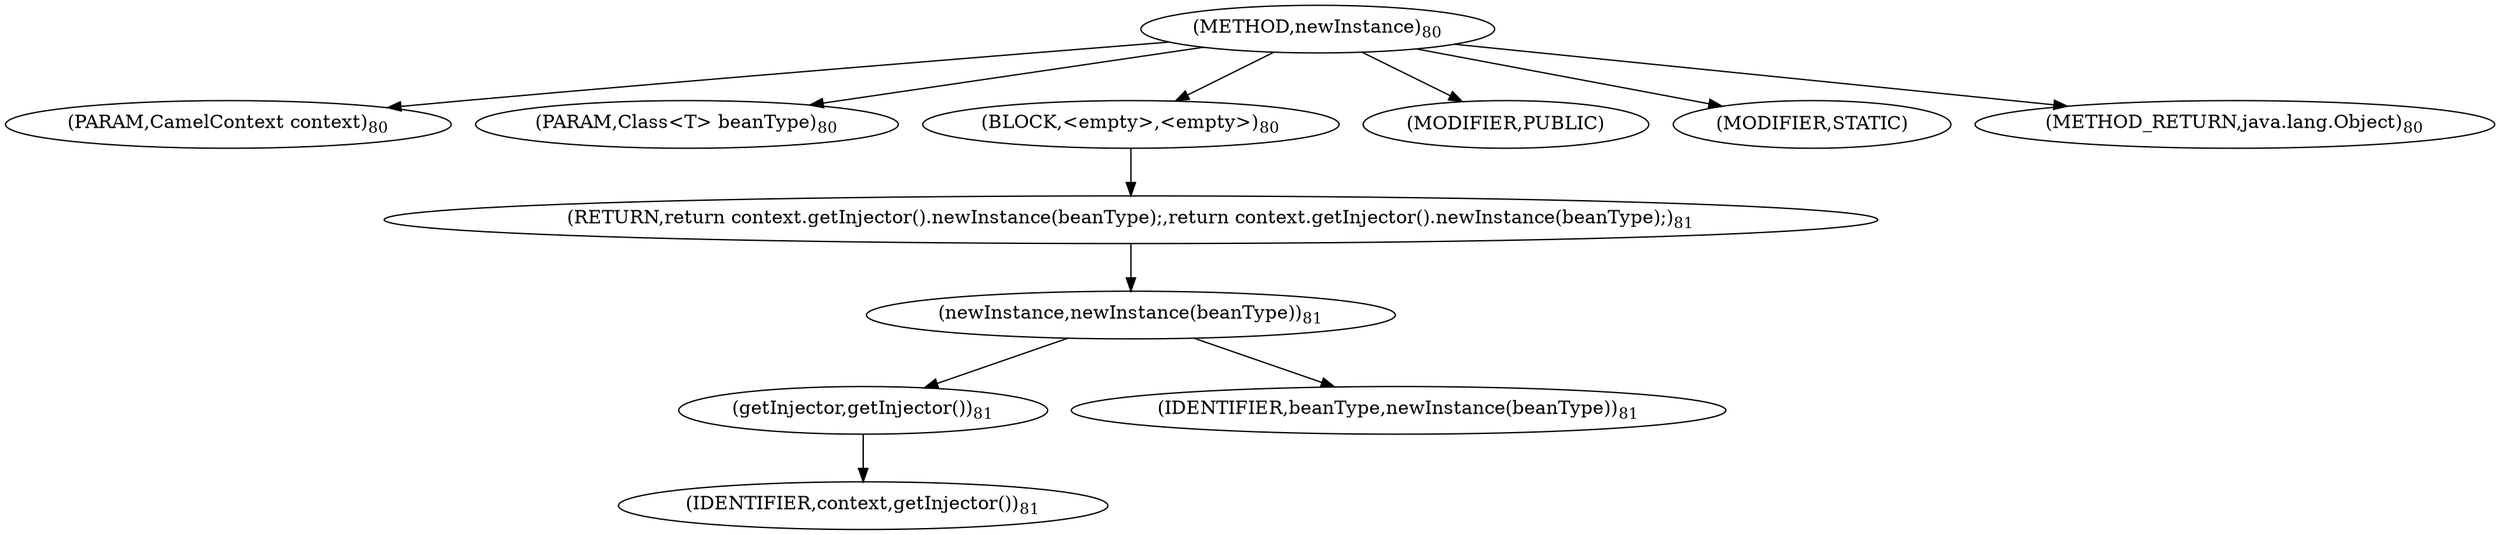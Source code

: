 digraph "newInstance" {  
"112" [label = <(METHOD,newInstance)<SUB>80</SUB>> ]
"113" [label = <(PARAM,CamelContext context)<SUB>80</SUB>> ]
"114" [label = <(PARAM,Class&lt;T&gt; beanType)<SUB>80</SUB>> ]
"115" [label = <(BLOCK,&lt;empty&gt;,&lt;empty&gt;)<SUB>80</SUB>> ]
"116" [label = <(RETURN,return context.getInjector().newInstance(beanType);,return context.getInjector().newInstance(beanType);)<SUB>81</SUB>> ]
"117" [label = <(newInstance,newInstance(beanType))<SUB>81</SUB>> ]
"118" [label = <(getInjector,getInjector())<SUB>81</SUB>> ]
"119" [label = <(IDENTIFIER,context,getInjector())<SUB>81</SUB>> ]
"120" [label = <(IDENTIFIER,beanType,newInstance(beanType))<SUB>81</SUB>> ]
"121" [label = <(MODIFIER,PUBLIC)> ]
"122" [label = <(MODIFIER,STATIC)> ]
"123" [label = <(METHOD_RETURN,java.lang.Object)<SUB>80</SUB>> ]
  "112" -> "113" 
  "112" -> "114" 
  "112" -> "115" 
  "112" -> "121" 
  "112" -> "122" 
  "112" -> "123" 
  "115" -> "116" 
  "116" -> "117" 
  "117" -> "118" 
  "117" -> "120" 
  "118" -> "119" 
}
